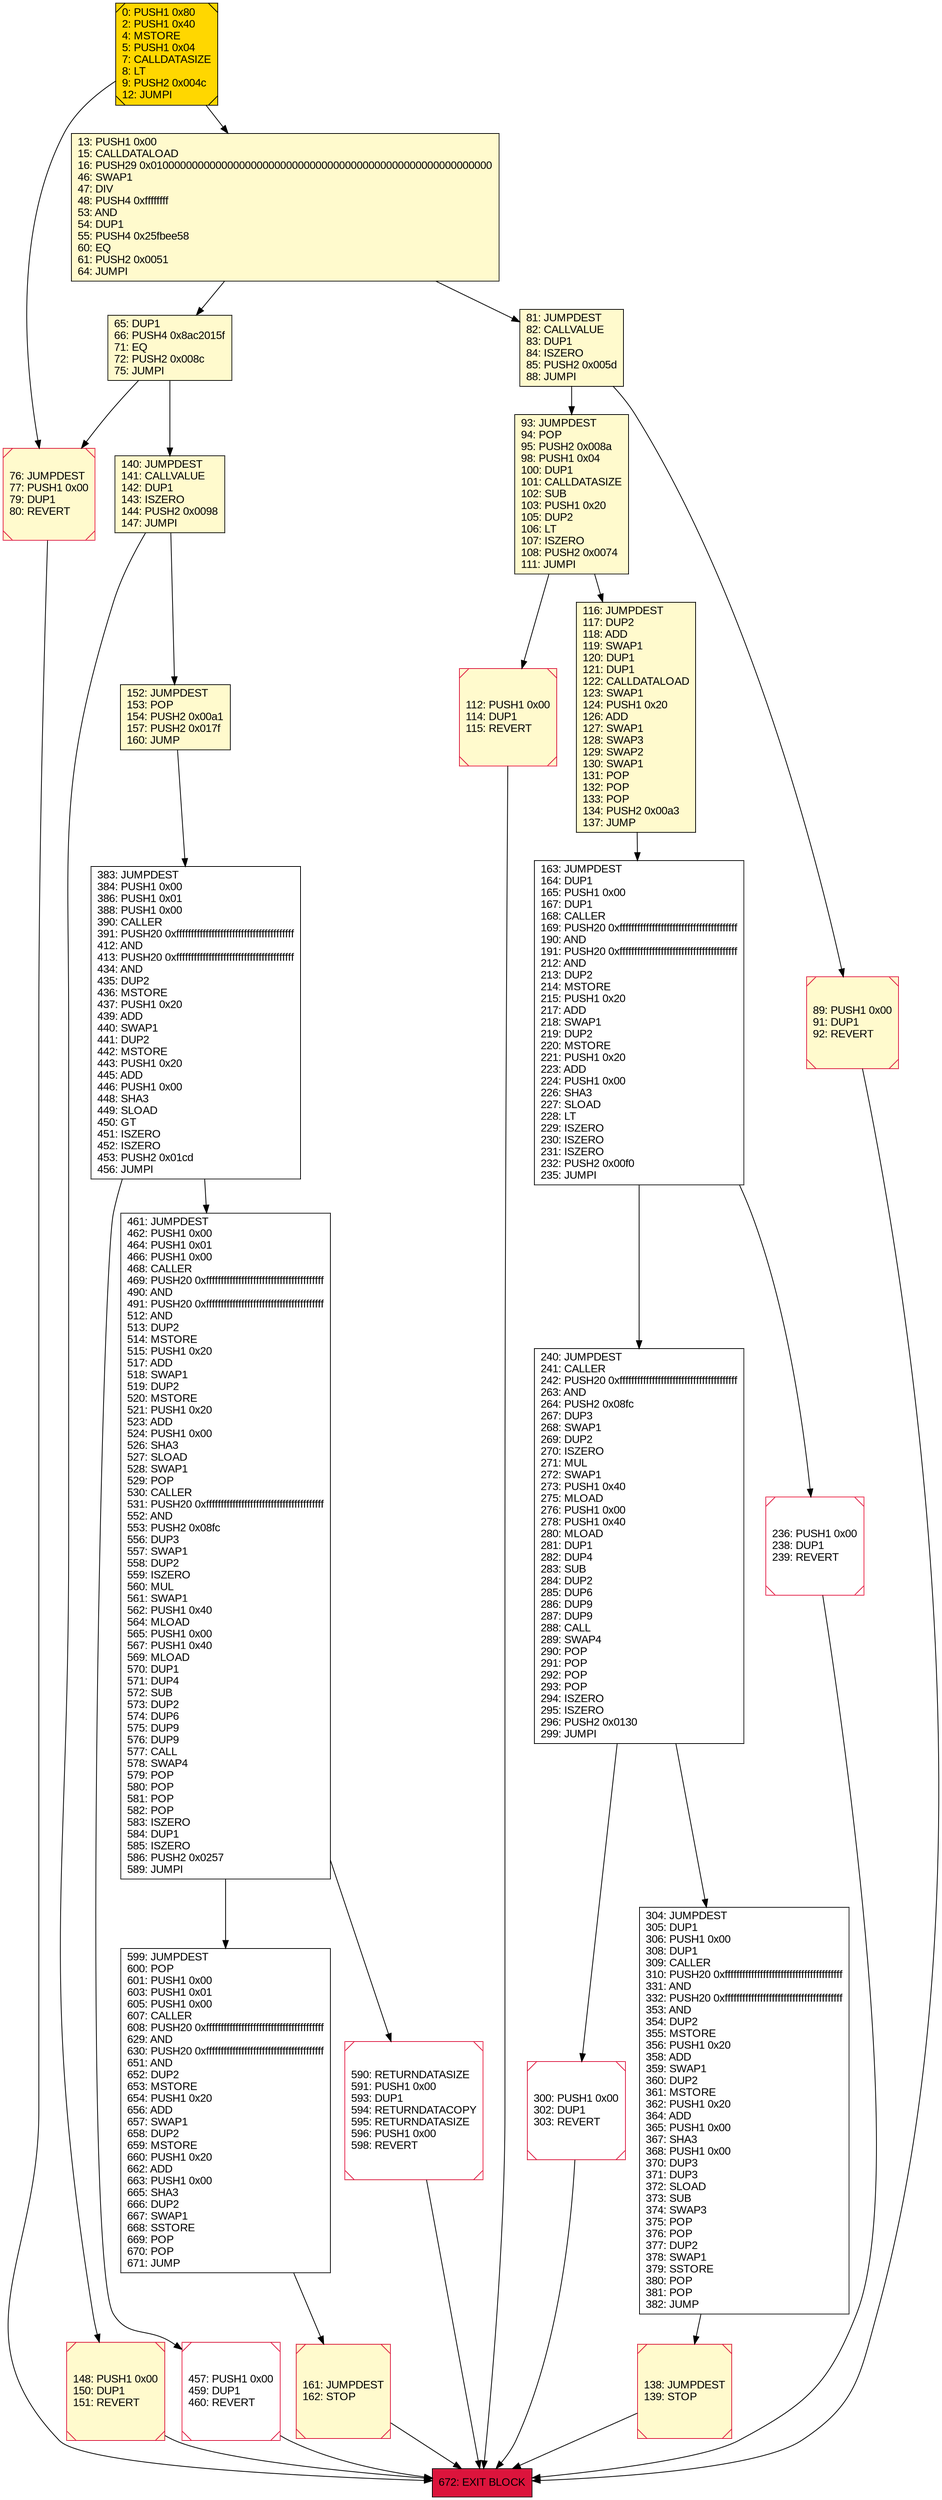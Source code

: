 digraph G {
bgcolor=transparent rankdir=UD;
node [shape=box style=filled color=black fillcolor=white fontname=arial fontcolor=black];
599 [label="599: JUMPDEST\l600: POP\l601: PUSH1 0x00\l603: PUSH1 0x01\l605: PUSH1 0x00\l607: CALLER\l608: PUSH20 0xffffffffffffffffffffffffffffffffffffffff\l629: AND\l630: PUSH20 0xffffffffffffffffffffffffffffffffffffffff\l651: AND\l652: DUP2\l653: MSTORE\l654: PUSH1 0x20\l656: ADD\l657: SWAP1\l658: DUP2\l659: MSTORE\l660: PUSH1 0x20\l662: ADD\l663: PUSH1 0x00\l665: SHA3\l666: DUP2\l667: SWAP1\l668: SSTORE\l669: POP\l670: POP\l671: JUMP\l" ];
240 [label="240: JUMPDEST\l241: CALLER\l242: PUSH20 0xffffffffffffffffffffffffffffffffffffffff\l263: AND\l264: PUSH2 0x08fc\l267: DUP3\l268: SWAP1\l269: DUP2\l270: ISZERO\l271: MUL\l272: SWAP1\l273: PUSH1 0x40\l275: MLOAD\l276: PUSH1 0x00\l278: PUSH1 0x40\l280: MLOAD\l281: DUP1\l282: DUP4\l283: SUB\l284: DUP2\l285: DUP6\l286: DUP9\l287: DUP9\l288: CALL\l289: SWAP4\l290: POP\l291: POP\l292: POP\l293: POP\l294: ISZERO\l295: ISZERO\l296: PUSH2 0x0130\l299: JUMPI\l" ];
65 [label="65: DUP1\l66: PUSH4 0x8ac2015f\l71: EQ\l72: PUSH2 0x008c\l75: JUMPI\l" fillcolor=lemonchiffon ];
163 [label="163: JUMPDEST\l164: DUP1\l165: PUSH1 0x00\l167: DUP1\l168: CALLER\l169: PUSH20 0xffffffffffffffffffffffffffffffffffffffff\l190: AND\l191: PUSH20 0xffffffffffffffffffffffffffffffffffffffff\l212: AND\l213: DUP2\l214: MSTORE\l215: PUSH1 0x20\l217: ADD\l218: SWAP1\l219: DUP2\l220: MSTORE\l221: PUSH1 0x20\l223: ADD\l224: PUSH1 0x00\l226: SHA3\l227: SLOAD\l228: LT\l229: ISZERO\l230: ISZERO\l231: ISZERO\l232: PUSH2 0x00f0\l235: JUMPI\l" ];
76 [label="76: JUMPDEST\l77: PUSH1 0x00\l79: DUP1\l80: REVERT\l" fillcolor=lemonchiffon shape=Msquare color=crimson ];
81 [label="81: JUMPDEST\l82: CALLVALUE\l83: DUP1\l84: ISZERO\l85: PUSH2 0x005d\l88: JUMPI\l" fillcolor=lemonchiffon ];
236 [label="236: PUSH1 0x00\l238: DUP1\l239: REVERT\l" shape=Msquare color=crimson ];
300 [label="300: PUSH1 0x00\l302: DUP1\l303: REVERT\l" shape=Msquare color=crimson ];
112 [label="112: PUSH1 0x00\l114: DUP1\l115: REVERT\l" fillcolor=lemonchiffon shape=Msquare color=crimson ];
590 [label="590: RETURNDATASIZE\l591: PUSH1 0x00\l593: DUP1\l594: RETURNDATACOPY\l595: RETURNDATASIZE\l596: PUSH1 0x00\l598: REVERT\l" shape=Msquare color=crimson ];
138 [label="138: JUMPDEST\l139: STOP\l" fillcolor=lemonchiffon shape=Msquare color=crimson ];
672 [label="672: EXIT BLOCK\l" fillcolor=crimson ];
13 [label="13: PUSH1 0x00\l15: CALLDATALOAD\l16: PUSH29 0x0100000000000000000000000000000000000000000000000000000000\l46: SWAP1\l47: DIV\l48: PUSH4 0xffffffff\l53: AND\l54: DUP1\l55: PUSH4 0x25fbee58\l60: EQ\l61: PUSH2 0x0051\l64: JUMPI\l" fillcolor=lemonchiffon ];
93 [label="93: JUMPDEST\l94: POP\l95: PUSH2 0x008a\l98: PUSH1 0x04\l100: DUP1\l101: CALLDATASIZE\l102: SUB\l103: PUSH1 0x20\l105: DUP2\l106: LT\l107: ISZERO\l108: PUSH2 0x0074\l111: JUMPI\l" fillcolor=lemonchiffon ];
140 [label="140: JUMPDEST\l141: CALLVALUE\l142: DUP1\l143: ISZERO\l144: PUSH2 0x0098\l147: JUMPI\l" fillcolor=lemonchiffon ];
457 [label="457: PUSH1 0x00\l459: DUP1\l460: REVERT\l" shape=Msquare color=crimson ];
0 [label="0: PUSH1 0x80\l2: PUSH1 0x40\l4: MSTORE\l5: PUSH1 0x04\l7: CALLDATASIZE\l8: LT\l9: PUSH2 0x004c\l12: JUMPI\l" fillcolor=lemonchiffon shape=Msquare fillcolor=gold ];
461 [label="461: JUMPDEST\l462: PUSH1 0x00\l464: PUSH1 0x01\l466: PUSH1 0x00\l468: CALLER\l469: PUSH20 0xffffffffffffffffffffffffffffffffffffffff\l490: AND\l491: PUSH20 0xffffffffffffffffffffffffffffffffffffffff\l512: AND\l513: DUP2\l514: MSTORE\l515: PUSH1 0x20\l517: ADD\l518: SWAP1\l519: DUP2\l520: MSTORE\l521: PUSH1 0x20\l523: ADD\l524: PUSH1 0x00\l526: SHA3\l527: SLOAD\l528: SWAP1\l529: POP\l530: CALLER\l531: PUSH20 0xffffffffffffffffffffffffffffffffffffffff\l552: AND\l553: PUSH2 0x08fc\l556: DUP3\l557: SWAP1\l558: DUP2\l559: ISZERO\l560: MUL\l561: SWAP1\l562: PUSH1 0x40\l564: MLOAD\l565: PUSH1 0x00\l567: PUSH1 0x40\l569: MLOAD\l570: DUP1\l571: DUP4\l572: SUB\l573: DUP2\l574: DUP6\l575: DUP9\l576: DUP9\l577: CALL\l578: SWAP4\l579: POP\l580: POP\l581: POP\l582: POP\l583: ISZERO\l584: DUP1\l585: ISZERO\l586: PUSH2 0x0257\l589: JUMPI\l" ];
383 [label="383: JUMPDEST\l384: PUSH1 0x00\l386: PUSH1 0x01\l388: PUSH1 0x00\l390: CALLER\l391: PUSH20 0xffffffffffffffffffffffffffffffffffffffff\l412: AND\l413: PUSH20 0xffffffffffffffffffffffffffffffffffffffff\l434: AND\l435: DUP2\l436: MSTORE\l437: PUSH1 0x20\l439: ADD\l440: SWAP1\l441: DUP2\l442: MSTORE\l443: PUSH1 0x20\l445: ADD\l446: PUSH1 0x00\l448: SHA3\l449: SLOAD\l450: GT\l451: ISZERO\l452: ISZERO\l453: PUSH2 0x01cd\l456: JUMPI\l" ];
116 [label="116: JUMPDEST\l117: DUP2\l118: ADD\l119: SWAP1\l120: DUP1\l121: DUP1\l122: CALLDATALOAD\l123: SWAP1\l124: PUSH1 0x20\l126: ADD\l127: SWAP1\l128: SWAP3\l129: SWAP2\l130: SWAP1\l131: POP\l132: POP\l133: POP\l134: PUSH2 0x00a3\l137: JUMP\l" fillcolor=lemonchiffon ];
148 [label="148: PUSH1 0x00\l150: DUP1\l151: REVERT\l" fillcolor=lemonchiffon shape=Msquare color=crimson ];
152 [label="152: JUMPDEST\l153: POP\l154: PUSH2 0x00a1\l157: PUSH2 0x017f\l160: JUMP\l" fillcolor=lemonchiffon ];
161 [label="161: JUMPDEST\l162: STOP\l" fillcolor=lemonchiffon shape=Msquare color=crimson ];
89 [label="89: PUSH1 0x00\l91: DUP1\l92: REVERT\l" fillcolor=lemonchiffon shape=Msquare color=crimson ];
304 [label="304: JUMPDEST\l305: DUP1\l306: PUSH1 0x00\l308: DUP1\l309: CALLER\l310: PUSH20 0xffffffffffffffffffffffffffffffffffffffff\l331: AND\l332: PUSH20 0xffffffffffffffffffffffffffffffffffffffff\l353: AND\l354: DUP2\l355: MSTORE\l356: PUSH1 0x20\l358: ADD\l359: SWAP1\l360: DUP2\l361: MSTORE\l362: PUSH1 0x20\l364: ADD\l365: PUSH1 0x00\l367: SHA3\l368: PUSH1 0x00\l370: DUP3\l371: DUP3\l372: SLOAD\l373: SUB\l374: SWAP3\l375: POP\l376: POP\l377: DUP2\l378: SWAP1\l379: SSTORE\l380: POP\l381: POP\l382: JUMP\l" ];
383 -> 457;
163 -> 236;
383 -> 461;
0 -> 13;
457 -> 672;
240 -> 300;
163 -> 240;
65 -> 76;
93 -> 116;
140 -> 148;
140 -> 152;
148 -> 672;
161 -> 672;
89 -> 672;
152 -> 383;
0 -> 76;
65 -> 140;
13 -> 65;
304 -> 138;
76 -> 672;
461 -> 599;
13 -> 81;
81 -> 93;
236 -> 672;
300 -> 672;
93 -> 112;
112 -> 672;
81 -> 89;
590 -> 672;
599 -> 161;
116 -> 163;
240 -> 304;
138 -> 672;
461 -> 590;
}